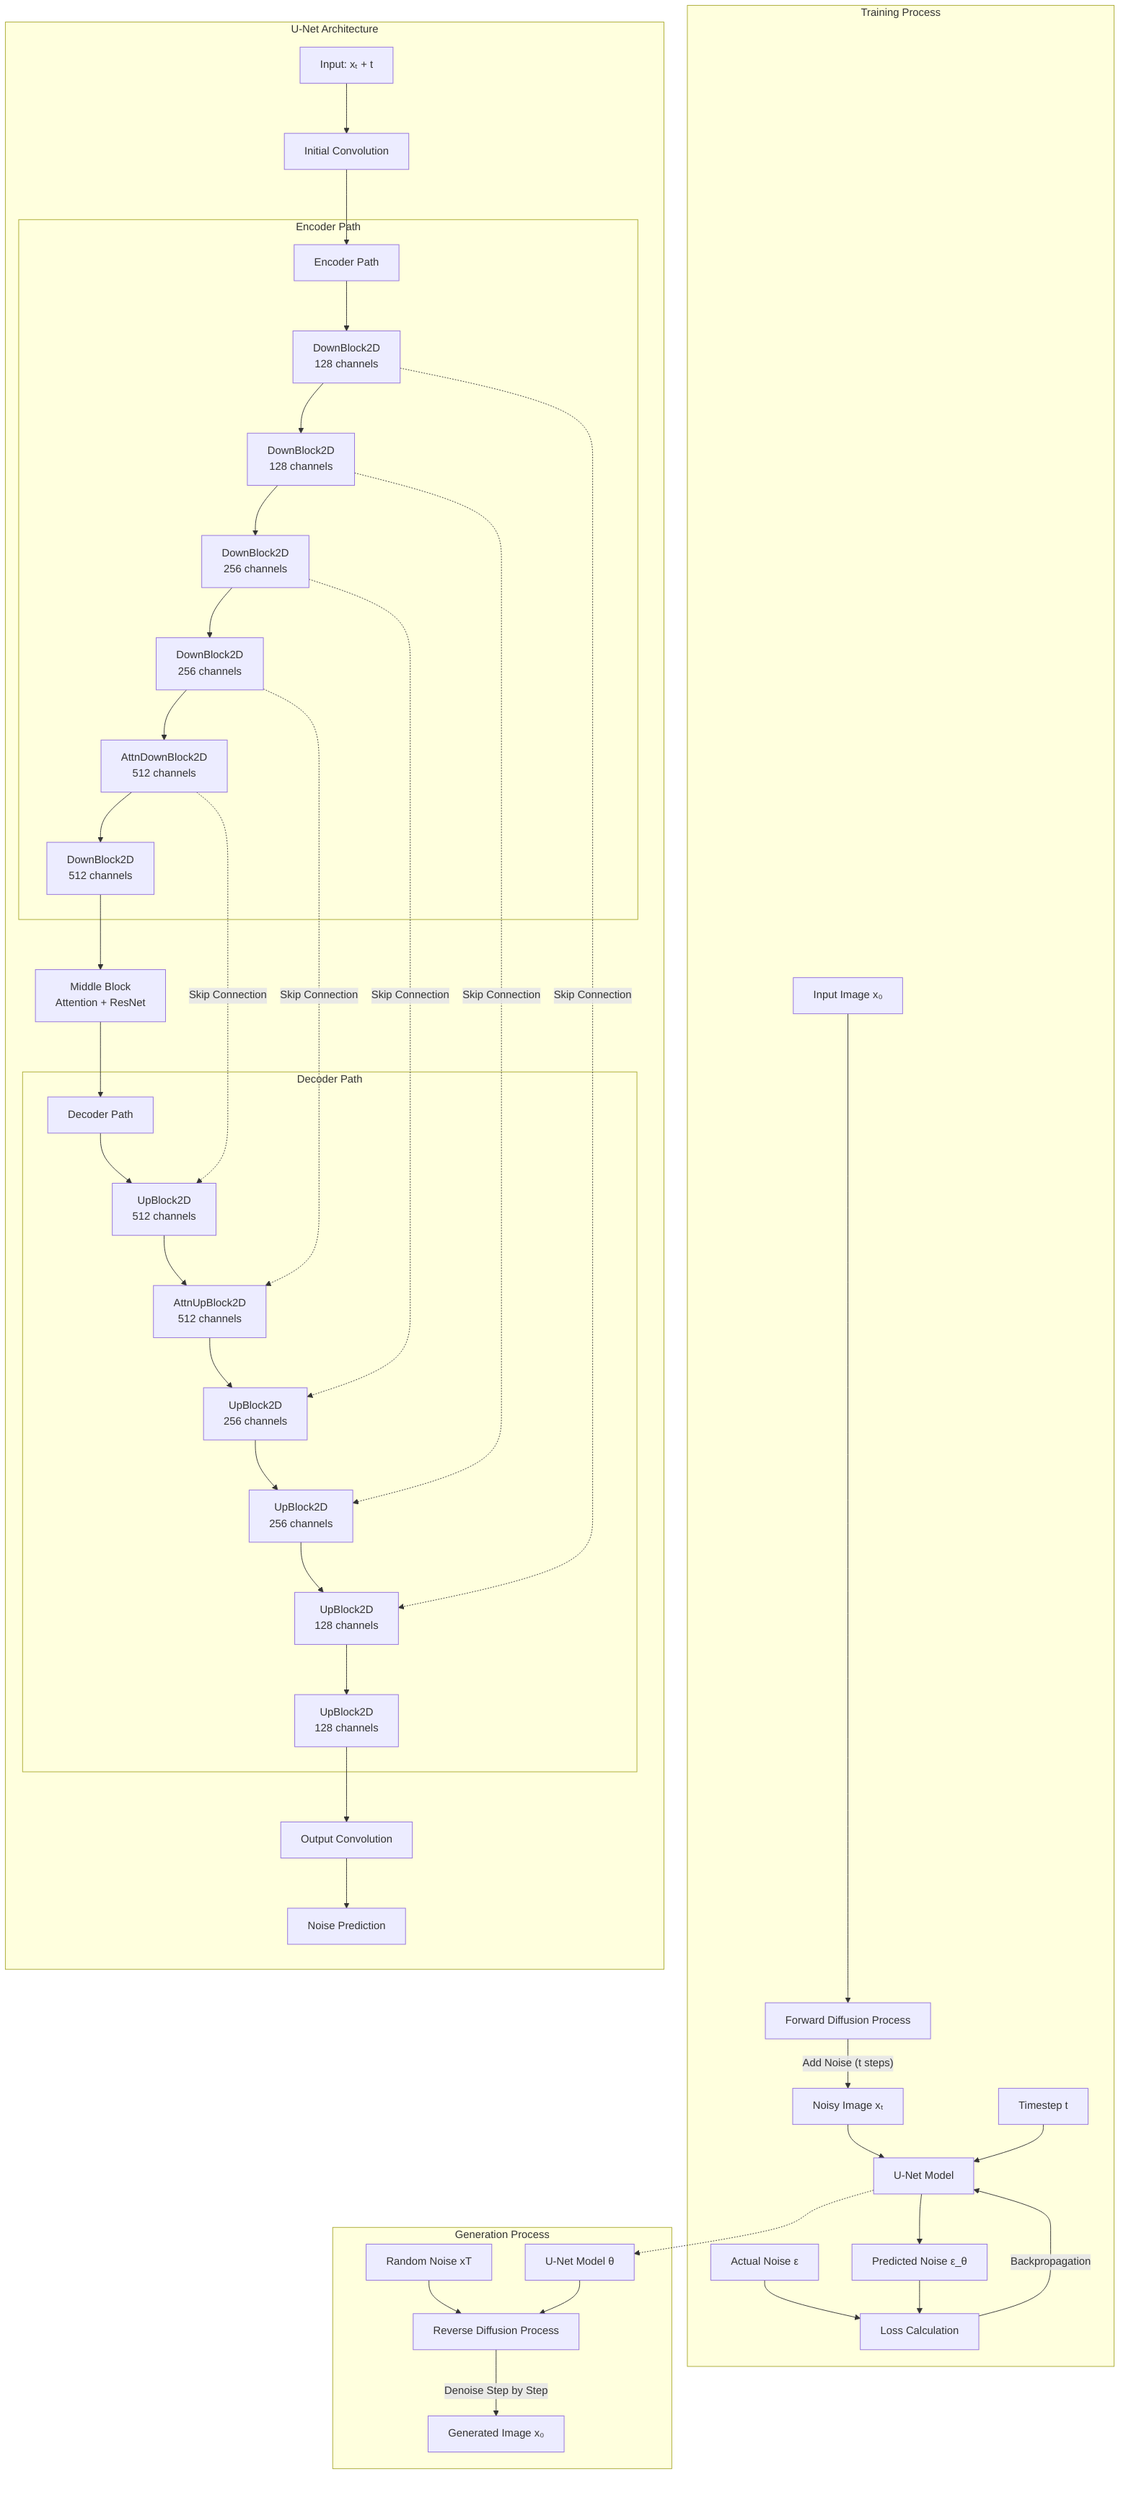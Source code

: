 flowchart TD
    subgraph "Training Process"
        direction TB
        A[Input Image x₀] --> B[Forward Diffusion Process]
        B -->|"Add Noise (t steps)"| C[Noisy Image xₜ]
        C --> D[U-Net Model]
        T[Timestep t] --> D
        D --> E[Predicted Noise ε_θ]
        N[Actual Noise ε] --> F
        E --> F[Loss Calculation]
        F -->|Backpropagation| D
    end

    subgraph "U-Net Architecture"
        direction TB
        D1[Input: xₜ + t] --> D2[Initial Convolution]
        D2 --> E1[Encoder Path]
        
        subgraph "Encoder Path"
            direction TB
            E1 --> E2[DownBlock2D\n128 channels]
            E2 --> E3[DownBlock2D\n128 channels]
            E3 --> E4[DownBlock2D\n256 channels]
            E4 --> E5[DownBlock2D\n256 channels]
            E5 --> E6[AttnDownBlock2D\n512 channels]
            E6 --> E7[DownBlock2D\n512 channels]
        end
        
        E7 --> M1[Middle Block\nAttention + ResNet]
        
        M1 --> U1[Decoder Path]
        
        subgraph "Decoder Path"
            direction TB
            U1 --> U2[UpBlock2D\n512 channels]
            U2 --> U3[AttnUpBlock2D\n512 channels]
            U3 --> U4[UpBlock2D\n256 channels]
            U4 --> U5[UpBlock2D\n256 channels]
            U5 --> U6[UpBlock2D\n128 channels]
            U6 --> U7[UpBlock2D\n128 channels]
        end
        
        U7 --> O1[Output Convolution]
        O1 --> O2[Noise Prediction]
        
        %% Skip connections
        E2 -.->|Skip Connection| U6
        E3 -.->|Skip Connection| U5
        E4 -.->|Skip Connection| U4
        E5 -.->|Skip Connection| U3
        E6 -.->|Skip Connection| U2
    end
    
    subgraph "Generation Process"
        direction TB
        G1[Random Noise xT] --> G2[Reverse Diffusion Process]
        G2 -->|"Denoise Step by Step"| G3[Generated Image x₀]
        G4[U-Net Model θ] --> G2
    end
    
    %% Connect the processes
    D -.-> G4